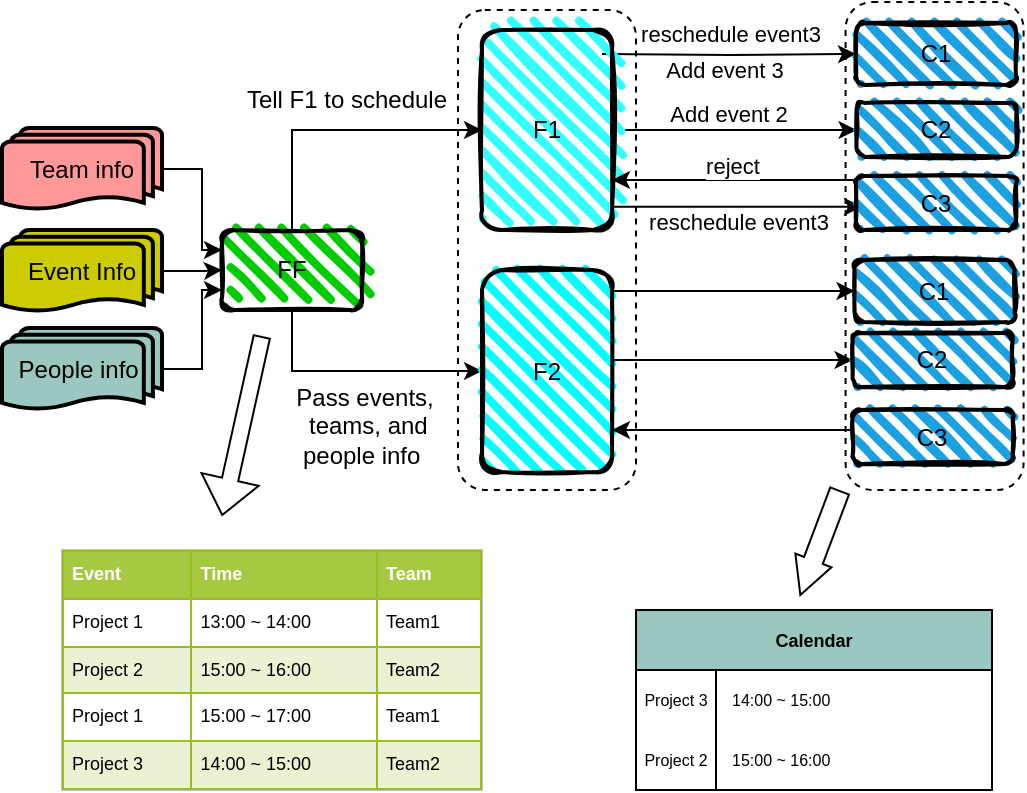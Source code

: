<mxfile version="17.4.2" type="device"><diagram id="C5RBs43oDa-KdzZeNtuy" name="Page-1"><mxGraphModel dx="1106" dy="1003" grid="1" gridSize="10" guides="1" tooltips="1" connect="1" arrows="1" fold="1" page="1" pageScale="1" pageWidth="827" pageHeight="1169" math="0" shadow="0"><root><mxCell id="WIyWlLk6GJQsqaUBKTNV-0"/><mxCell id="WIyWlLk6GJQsqaUBKTNV-1" parent="WIyWlLk6GJQsqaUBKTNV-0"/><mxCell id="-FLodVCIZQz9dtBMyBQ7-4" style="edgeStyle=orthogonalEdgeStyle;rounded=0;orthogonalLoop=1;jettySize=auto;html=1;exitX=0.5;exitY=0;exitDx=0;exitDy=0;entryX=0;entryY=0.5;entryDx=0;entryDy=0;" parent="WIyWlLk6GJQsqaUBKTNV-1" source="-FLodVCIZQz9dtBMyBQ7-0" target="-FLodVCIZQz9dtBMyBQ7-2" edge="1"><mxGeometry relative="1" as="geometry"/></mxCell><mxCell id="-FLodVCIZQz9dtBMyBQ7-5" style="edgeStyle=orthogonalEdgeStyle;rounded=0;orthogonalLoop=1;jettySize=auto;html=1;entryX=0;entryY=0.5;entryDx=0;entryDy=0;exitX=0.5;exitY=1;exitDx=0;exitDy=0;" parent="WIyWlLk6GJQsqaUBKTNV-1" source="-FLodVCIZQz9dtBMyBQ7-0" target="-FLodVCIZQz9dtBMyBQ7-3" edge="1"><mxGeometry relative="1" as="geometry"/></mxCell><mxCell id="-FLodVCIZQz9dtBMyBQ7-0" value="FF" style="rounded=1;whiteSpace=wrap;html=1;strokeWidth=2;fillWeight=4;hachureGap=8;hachureAngle=45;fillColor=#00CC00;sketch=1;" parent="WIyWlLk6GJQsqaUBKTNV-1" vertex="1"><mxGeometry x="150" y="190" width="70" height="40" as="geometry"/></mxCell><mxCell id="-FLodVCIZQz9dtBMyBQ7-28" style="edgeStyle=orthogonalEdgeStyle;rounded=0;orthogonalLoop=1;jettySize=auto;html=1;entryX=0;entryY=0.5;entryDx=0;entryDy=0;" parent="WIyWlLk6GJQsqaUBKTNV-1" target="-FLodVCIZQz9dtBMyBQ7-33" edge="1"><mxGeometry relative="1" as="geometry"><mxPoint x="460" y="158" as="targetPoint"/><mxPoint x="340" y="102" as="sourcePoint"/></mxGeometry></mxCell><mxCell id="-FLodVCIZQz9dtBMyBQ7-29" value="Add event 3" style="edgeLabel;html=1;align=center;verticalAlign=middle;resizable=0;points=[];" parent="-FLodVCIZQz9dtBMyBQ7-28" vertex="1" connectable="0"><mxGeometry x="0.22" y="1" relative="1" as="geometry"><mxPoint x="-17" y="9" as="offset"/></mxGeometry></mxCell><mxCell id="-FLodVCIZQz9dtBMyBQ7-30" style="edgeStyle=orthogonalEdgeStyle;rounded=0;orthogonalLoop=1;jettySize=auto;html=1;entryX=0;entryY=0.5;entryDx=0;entryDy=0;exitX=1;exitY=0.5;exitDx=0;exitDy=0;" parent="WIyWlLk6GJQsqaUBKTNV-1" source="-FLodVCIZQz9dtBMyBQ7-2" target="-FLodVCIZQz9dtBMyBQ7-35" edge="1"><mxGeometry relative="1" as="geometry"><mxPoint x="482.0" y="135.66" as="targetPoint"/><mxPoint x="365.71" y="135.66" as="sourcePoint"/></mxGeometry></mxCell><mxCell id="-FLodVCIZQz9dtBMyBQ7-31" value="Add event 2" style="edgeLabel;html=1;align=center;verticalAlign=middle;resizable=0;points=[];" parent="-FLodVCIZQz9dtBMyBQ7-30" vertex="1" connectable="0"><mxGeometry x="0.609" y="2" relative="1" as="geometry"><mxPoint x="-41" y="-6" as="offset"/></mxGeometry></mxCell><mxCell id="-FLodVCIZQz9dtBMyBQ7-40" style="edgeStyle=orthogonalEdgeStyle;rounded=0;orthogonalLoop=1;jettySize=auto;html=1;exitX=1.008;exitY=0.884;exitDx=0;exitDy=0;exitPerimeter=0;entryX=0.037;entryY=0.571;entryDx=0;entryDy=0;entryPerimeter=0;" parent="WIyWlLk6GJQsqaUBKTNV-1" source="-FLodVCIZQz9dtBMyBQ7-2" target="-FLodVCIZQz9dtBMyBQ7-43" edge="1"><mxGeometry relative="1" as="geometry"><mxPoint x="330" y="170" as="sourcePoint"/><mxPoint x="420" y="170" as="targetPoint"/></mxGeometry></mxCell><mxCell id="-FLodVCIZQz9dtBMyBQ7-2" value="F1" style="rounded=1;whiteSpace=wrap;html=1;strokeWidth=2;fillWeight=4;hachureGap=8;hachureAngle=45;fillColor=#33FFFF;sketch=1;" parent="WIyWlLk6GJQsqaUBKTNV-1" vertex="1"><mxGeometry x="280" y="90" width="65" height="100" as="geometry"/></mxCell><mxCell id="-FLodVCIZQz9dtBMyBQ7-53" style="edgeStyle=orthogonalEdgeStyle;rounded=0;orthogonalLoop=1;jettySize=auto;html=1;entryX=0;entryY=0.5;entryDx=0;entryDy=0;" parent="WIyWlLk6GJQsqaUBKTNV-1" source="-FLodVCIZQz9dtBMyBQ7-3" target="-FLodVCIZQz9dtBMyBQ7-50" edge="1"><mxGeometry relative="1" as="geometry"><Array as="points"><mxPoint x="380" y="255"/><mxPoint x="380" y="255"/></Array></mxGeometry></mxCell><mxCell id="af9iHxcaKsYUd7kyCfGG-5" style="edgeStyle=orthogonalEdgeStyle;rounded=0;orthogonalLoop=1;jettySize=auto;html=1;entryX=0;entryY=0.5;entryDx=0;entryDy=0;" parent="WIyWlLk6GJQsqaUBKTNV-1" source="-FLodVCIZQz9dtBMyBQ7-3" target="-FLodVCIZQz9dtBMyBQ7-49" edge="1"><mxGeometry relative="1" as="geometry"><Array as="points"><mxPoint x="406" y="220"/></Array></mxGeometry></mxCell><mxCell id="-FLodVCIZQz9dtBMyBQ7-3" value="F2" style="rounded=1;whiteSpace=wrap;html=1;strokeWidth=2;fillWeight=4;hachureGap=8;hachureAngle=45;fillColor=#00FFFF;sketch=1;" parent="WIyWlLk6GJQsqaUBKTNV-1" vertex="1"><mxGeometry x="280" y="210" width="65" height="101" as="geometry"/></mxCell><mxCell id="-FLodVCIZQz9dtBMyBQ7-6" value="Pass events,&lt;br&gt;&amp;nbsp;teams, and &lt;br&gt;people info&amp;nbsp;" style="text;html=1;align=center;verticalAlign=middle;resizable=0;points=[];autosize=1;strokeColor=none;fillColor=none;" parent="WIyWlLk6GJQsqaUBKTNV-1" vertex="1"><mxGeometry x="181" y="263" width="80" height="50" as="geometry"/></mxCell><mxCell id="-FLodVCIZQz9dtBMyBQ7-15" value="Tell F1 to schedule" style="text;html=1;align=center;verticalAlign=middle;resizable=0;points=[];autosize=1;strokeColor=none;fillColor=none;" parent="WIyWlLk6GJQsqaUBKTNV-1" vertex="1"><mxGeometry x="152" y="115" width="120" height="20" as="geometry"/></mxCell><mxCell id="-FLodVCIZQz9dtBMyBQ7-16" value="&lt;table border=&quot;1&quot; width=&quot;100%&quot; cellpadding=&quot;4&quot; style=&quot;width: 100%; height: 100%; border-collapse: collapse; font-size: 9px;&quot;&gt;&lt;tbody style=&quot;font-size: 9px;&quot;&gt;&lt;tr style=&quot;background-color: rgb(167, 201, 66); color: rgb(255, 255, 255); border: 1px solid rgb(152, 191, 33); font-size: 9px;&quot;&gt;&lt;th align=&quot;left&quot; style=&quot;font-size: 9px;&quot;&gt;Event&lt;/th&gt;&lt;th align=&quot;left&quot; style=&quot;font-size: 9px;&quot;&gt;Time&lt;/th&gt;&lt;th align=&quot;left&quot; style=&quot;font-size: 9px;&quot;&gt;Team&lt;/th&gt;&lt;/tr&gt;&lt;tr style=&quot;border: 1px solid rgb(152, 191, 33); font-size: 9px;&quot;&gt;&lt;td style=&quot;font-size: 9px;&quot;&gt;Project 1&lt;/td&gt;&lt;td style=&quot;font-size: 9px;&quot;&gt;13:00 ~ 14:00&lt;/td&gt;&lt;td style=&quot;font-size: 9px;&quot;&gt;Team1&lt;/td&gt;&lt;/tr&gt;&lt;tr style=&quot;background-color: rgb(234, 242, 211); border: 1px solid rgb(152, 191, 33); font-size: 9px;&quot;&gt;&lt;td style=&quot;font-size: 9px;&quot;&gt;Project 2&lt;/td&gt;&lt;td style=&quot;font-size: 9px;&quot;&gt;15:00 ~ 16:00&lt;/td&gt;&lt;td style=&quot;font-size: 9px;&quot;&gt;Team2&lt;/td&gt;&lt;/tr&gt;&lt;tr style=&quot;border: 1px solid rgb(152, 191, 33); font-size: 9px;&quot;&gt;&lt;td style=&quot;font-size: 9px;&quot;&gt;Project 1&lt;/td&gt;&lt;td style=&quot;font-size: 9px;&quot;&gt;15:00 ~ 17:00&lt;/td&gt;&lt;td style=&quot;font-size: 9px;&quot;&gt;Team1&lt;/td&gt;&lt;/tr&gt;&lt;tr style=&quot;background-color: rgb(234, 242, 211); border: 1px solid rgb(152, 191, 33); font-size: 9px;&quot;&gt;&lt;td style=&quot;font-size: 9px;&quot;&gt;Project 3&lt;/td&gt;&lt;td style=&quot;font-size: 9px;&quot;&gt;14:00 ~ 15:00&lt;/td&gt;&lt;td style=&quot;font-size: 9px;&quot;&gt;Team2&lt;/td&gt;&lt;/tr&gt;&lt;/tbody&gt;&lt;/table&gt;" style="text;html=1;strokeColor=#c0c0c0;fillColor=#ffffff;overflow=fill;rounded=0;fontSize=9;" parent="WIyWlLk6GJQsqaUBKTNV-1" vertex="1"><mxGeometry x="70" y="350" width="210" height="120" as="geometry"/></mxCell><mxCell id="-FLodVCIZQz9dtBMyBQ7-17" value="" style="shape=flexArrow;endArrow=classic;html=1;rounded=0;width=8.276;endSize=5.738;" parent="WIyWlLk6GJQsqaUBKTNV-1" edge="1"><mxGeometry width="50" height="50" relative="1" as="geometry"><mxPoint x="170" y="243" as="sourcePoint"/><mxPoint x="150" y="333" as="targetPoint"/></mxGeometry></mxCell><mxCell id="-FLodVCIZQz9dtBMyBQ7-19" style="edgeStyle=orthogonalEdgeStyle;rounded=0;orthogonalLoop=1;jettySize=auto;html=1;entryX=0;entryY=0.5;entryDx=0;entryDy=0;" parent="WIyWlLk6GJQsqaUBKTNV-1" source="-FLodVCIZQz9dtBMyBQ7-18" target="-FLodVCIZQz9dtBMyBQ7-0" edge="1"><mxGeometry relative="1" as="geometry"/></mxCell><mxCell id="-FLodVCIZQz9dtBMyBQ7-23" style="edgeStyle=orthogonalEdgeStyle;rounded=0;orthogonalLoop=1;jettySize=auto;html=1;entryX=0;entryY=0.75;entryDx=0;entryDy=0;" parent="WIyWlLk6GJQsqaUBKTNV-1" source="-FLodVCIZQz9dtBMyBQ7-20" target="-FLodVCIZQz9dtBMyBQ7-0" edge="1"><mxGeometry relative="1" as="geometry"/></mxCell><mxCell id="-FLodVCIZQz9dtBMyBQ7-20" value="People info&amp;nbsp;" style="strokeWidth=2;html=1;shape=mxgraph.flowchart.multi-document;whiteSpace=wrap;fillColor=#9AC7BF;" parent="WIyWlLk6GJQsqaUBKTNV-1" vertex="1"><mxGeometry x="40" y="239" width="80" height="41" as="geometry"/></mxCell><mxCell id="-FLodVCIZQz9dtBMyBQ7-24" style="edgeStyle=orthogonalEdgeStyle;rounded=0;orthogonalLoop=1;jettySize=auto;html=1;entryX=0;entryY=0.25;entryDx=0;entryDy=0;" parent="WIyWlLk6GJQsqaUBKTNV-1" source="-FLodVCIZQz9dtBMyBQ7-21" target="-FLodVCIZQz9dtBMyBQ7-0" edge="1"><mxGeometry relative="1" as="geometry"/></mxCell><mxCell id="-FLodVCIZQz9dtBMyBQ7-21" value="Team info" style="strokeWidth=2;html=1;shape=mxgraph.flowchart.multi-document;whiteSpace=wrap;fillColor=#FF9999;" parent="WIyWlLk6GJQsqaUBKTNV-1" vertex="1"><mxGeometry x="40" y="139" width="80" height="41" as="geometry"/></mxCell><mxCell id="-FLodVCIZQz9dtBMyBQ7-18" value="Event Info" style="strokeWidth=2;html=1;shape=mxgraph.flowchart.multi-document;whiteSpace=wrap;fillColor=#CCCC00;" parent="WIyWlLk6GJQsqaUBKTNV-1" vertex="1"><mxGeometry x="40" y="190" width="80" height="41" as="geometry"/></mxCell><mxCell id="-FLodVCIZQz9dtBMyBQ7-33" value="C1" style="rounded=1;whiteSpace=wrap;html=1;strokeWidth=2;fillWeight=4;hachureGap=8;hachureAngle=45;fillColor=#1ba1e2;sketch=1;" parent="WIyWlLk6GJQsqaUBKTNV-1" vertex="1"><mxGeometry x="467" y="86.5" width="80" height="31" as="geometry"/></mxCell><mxCell id="-FLodVCIZQz9dtBMyBQ7-35" value="C2" style="rounded=1;whiteSpace=wrap;html=1;strokeWidth=2;fillWeight=4;hachureGap=8;hachureAngle=45;fillColor=#1ba1e2;sketch=1;" parent="WIyWlLk6GJQsqaUBKTNV-1" vertex="1"><mxGeometry x="467.29" y="126.5" width="80" height="27" as="geometry"/></mxCell><mxCell id="-FLodVCIZQz9dtBMyBQ7-41" value="reschedule event3" style="edgeLabel;html=1;align=center;verticalAlign=middle;resizable=0;points=[];" parent="WIyWlLk6GJQsqaUBKTNV-1" vertex="1" connectable="0"><mxGeometry x="430.004" y="153.5" as="geometry"><mxPoint x="-22" y="32" as="offset"/></mxGeometry></mxCell><mxCell id="-FLodVCIZQz9dtBMyBQ7-46" style="edgeStyle=orthogonalEdgeStyle;rounded=0;orthogonalLoop=1;jettySize=auto;html=1;exitX=0;exitY=0.25;exitDx=0;exitDy=0;entryX=1;entryY=0.75;entryDx=0;entryDy=0;" parent="WIyWlLk6GJQsqaUBKTNV-1" source="-FLodVCIZQz9dtBMyBQ7-43" target="-FLodVCIZQz9dtBMyBQ7-2" edge="1"><mxGeometry relative="1" as="geometry"><mxPoint x="350" y="160" as="targetPoint"/><Array as="points"><mxPoint x="467" y="165"/></Array><mxPoint x="467.29" y="159.75" as="sourcePoint"/></mxGeometry></mxCell><mxCell id="-FLodVCIZQz9dtBMyBQ7-47" value="reject" style="edgeLabel;html=1;align=center;verticalAlign=middle;resizable=0;points=[];" parent="-FLodVCIZQz9dtBMyBQ7-46" vertex="1" connectable="0"><mxGeometry x="0.175" y="1" relative="1" as="geometry"><mxPoint x="7" y="-8" as="offset"/></mxGeometry></mxCell><mxCell id="-FLodVCIZQz9dtBMyBQ7-43" value="C3" style="rounded=1;whiteSpace=wrap;html=1;strokeWidth=2;fillWeight=4;hachureGap=8;hachureAngle=45;fillColor=#1ba1e2;sketch=1;" parent="WIyWlLk6GJQsqaUBKTNV-1" vertex="1"><mxGeometry x="467" y="163" width="80" height="27" as="geometry"/></mxCell><mxCell id="-FLodVCIZQz9dtBMyBQ7-48" value="&lt;span style=&quot;font-size: 11px ; background-color: rgb(255 , 255 , 255)&quot;&gt;reschedule event3&lt;/span&gt;" style="text;html=1;align=center;verticalAlign=middle;resizable=0;points=[];autosize=1;strokeColor=none;fillColor=none;" parent="WIyWlLk6GJQsqaUBKTNV-1" vertex="1"><mxGeometry x="349" y="82" width="110" height="20" as="geometry"/></mxCell><mxCell id="-FLodVCIZQz9dtBMyBQ7-49" value="C1" style="rounded=1;whiteSpace=wrap;html=1;strokeWidth=2;fillWeight=4;hachureGap=8;hachureAngle=45;fillColor=#1ba1e2;sketch=1;" parent="WIyWlLk6GJQsqaUBKTNV-1" vertex="1"><mxGeometry x="466.29" y="205" width="80" height="31" as="geometry"/></mxCell><mxCell id="-FLodVCIZQz9dtBMyBQ7-50" value="C2" style="rounded=1;whiteSpace=wrap;html=1;strokeWidth=2;fillWeight=4;hachureGap=8;hachureAngle=45;fillColor=#1ba1e2;sketch=1;" parent="WIyWlLk6GJQsqaUBKTNV-1" vertex="1"><mxGeometry x="465.29" y="241.5" width="80" height="27" as="geometry"/></mxCell><mxCell id="af9iHxcaKsYUd7kyCfGG-8" style="edgeStyle=orthogonalEdgeStyle;rounded=0;orthogonalLoop=1;jettySize=auto;html=1;exitX=0;exitY=0.5;exitDx=0;exitDy=0;" parent="WIyWlLk6GJQsqaUBKTNV-1" source="-FLodVCIZQz9dtBMyBQ7-51" target="-FLodVCIZQz9dtBMyBQ7-3" edge="1"><mxGeometry relative="1" as="geometry"><mxPoint x="470" y="290" as="sourcePoint"/><Array as="points"><mxPoint x="465" y="290"/></Array></mxGeometry></mxCell><mxCell id="-FLodVCIZQz9dtBMyBQ7-51" value="C3" style="rounded=1;whiteSpace=wrap;html=1;strokeWidth=2;fillWeight=4;hachureGap=8;hachureAngle=45;fillColor=#1ba1e2;sketch=1;" parent="WIyWlLk6GJQsqaUBKTNV-1" vertex="1"><mxGeometry x="465.29" y="280" width="80" height="27" as="geometry"/></mxCell><mxCell id="-FLodVCIZQz9dtBMyBQ7-55" value="Calendar" style="shape=table;startSize=30;container=1;collapsible=0;childLayout=tableLayout;fixedRows=1;rowLines=0;fontStyle=1;fillColor=#9AC7BF;strokeWidth=1;fontSize=9;" parent="WIyWlLk6GJQsqaUBKTNV-1" vertex="1"><mxGeometry x="357" y="380" width="178" height="90" as="geometry"/></mxCell><mxCell id="-FLodVCIZQz9dtBMyBQ7-56" value="" style="shape=tableRow;horizontal=0;startSize=0;swimlaneHead=0;swimlaneBody=0;top=0;left=0;bottom=0;right=0;collapsible=0;dropTarget=0;fillColor=none;points=[[0,0.5],[1,0.5]];portConstraint=eastwest;strokeWidth=1;fontSize=8;" parent="-FLodVCIZQz9dtBMyBQ7-55" vertex="1"><mxGeometry y="30" width="178" height="30" as="geometry"/></mxCell><mxCell id="-FLodVCIZQz9dtBMyBQ7-57" value="Project 3" style="shape=partialRectangle;html=1;whiteSpace=wrap;connectable=0;fillColor=none;top=0;left=0;bottom=0;right=0;overflow=hidden;pointerEvents=1;strokeWidth=1;fontSize=8;" parent="-FLodVCIZQz9dtBMyBQ7-56" vertex="1"><mxGeometry width="40" height="30" as="geometry"><mxRectangle width="40" height="30" as="alternateBounds"/></mxGeometry></mxCell><mxCell id="-FLodVCIZQz9dtBMyBQ7-58" value="14:00 ~ 15:00" style="shape=partialRectangle;html=1;whiteSpace=wrap;connectable=0;fillColor=none;top=0;left=0;bottom=0;right=0;align=left;spacingLeft=6;overflow=hidden;strokeWidth=1;fontSize=8;" parent="-FLodVCIZQz9dtBMyBQ7-56" vertex="1"><mxGeometry x="40" width="138" height="30" as="geometry"><mxRectangle width="138" height="30" as="alternateBounds"/></mxGeometry></mxCell><mxCell id="-FLodVCIZQz9dtBMyBQ7-59" value="" style="shape=tableRow;horizontal=0;startSize=0;swimlaneHead=0;swimlaneBody=0;top=0;left=0;bottom=0;right=0;collapsible=0;dropTarget=0;fillColor=none;points=[[0,0.5],[1,0.5]];portConstraint=eastwest;strokeWidth=1;fontSize=8;" parent="-FLodVCIZQz9dtBMyBQ7-55" vertex="1"><mxGeometry y="60" width="178" height="30" as="geometry"/></mxCell><mxCell id="-FLodVCIZQz9dtBMyBQ7-60" value="Project 2" style="shape=partialRectangle;html=1;whiteSpace=wrap;connectable=0;fillColor=none;top=0;left=0;bottom=0;right=0;overflow=hidden;strokeWidth=1;fontSize=8;" parent="-FLodVCIZQz9dtBMyBQ7-59" vertex="1"><mxGeometry width="40" height="30" as="geometry"><mxRectangle width="40" height="30" as="alternateBounds"/></mxGeometry></mxCell><mxCell id="-FLodVCIZQz9dtBMyBQ7-61" value="15:00 ~ 16:00" style="shape=partialRectangle;html=1;whiteSpace=wrap;connectable=0;fillColor=none;top=0;left=0;bottom=0;right=0;align=left;spacingLeft=6;overflow=hidden;strokeWidth=1;fontSize=8;" parent="-FLodVCIZQz9dtBMyBQ7-59" vertex="1"><mxGeometry x="40" width="138" height="30" as="geometry"><mxRectangle width="138" height="30" as="alternateBounds"/></mxGeometry></mxCell><mxCell id="-FLodVCIZQz9dtBMyBQ7-65" value="" style="shape=flexArrow;endArrow=classic;html=1;rounded=0;endWidth=8.276;endSize=5.834;" parent="WIyWlLk6GJQsqaUBKTNV-1" edge="1"><mxGeometry width="50" height="50" relative="1" as="geometry"><mxPoint x="459" y="320" as="sourcePoint"/><mxPoint x="439" y="373" as="targetPoint"/></mxGeometry></mxCell><mxCell id="af9iHxcaKsYUd7kyCfGG-1" value="" style="rounded=1;whiteSpace=wrap;html=1;fillColor=none;dashed=1;" parent="WIyWlLk6GJQsqaUBKTNV-1" vertex="1"><mxGeometry x="268" y="80" width="89" height="240" as="geometry"/></mxCell><mxCell id="af9iHxcaKsYUd7kyCfGG-9" value="" style="rounded=1;whiteSpace=wrap;html=1;fillColor=none;dashed=1;" parent="WIyWlLk6GJQsqaUBKTNV-1" vertex="1"><mxGeometry x="461.79" y="76" width="89" height="244" as="geometry"/></mxCell></root></mxGraphModel></diagram></mxfile>
